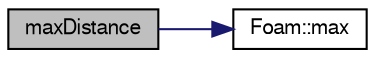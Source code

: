 digraph "maxDistance"
{
  bgcolor="transparent";
  edge [fontname="FreeSans",fontsize="10",labelfontname="FreeSans",labelfontsize="10"];
  node [fontname="FreeSans",fontsize="10",shape=record];
  rankdir="LR";
  Node386 [label="maxDistance",height=0.2,width=0.4,color="black", fillcolor="grey75", style="filled", fontcolor="black"];
  Node386 -> Node387 [color="midnightblue",fontsize="10",style="solid",fontname="FreeSans"];
  Node387 [label="Foam::max",height=0.2,width=0.4,color="black",URL="$a21124.html#ac993e906cf2774ae77e666bc24e81733"];
}
